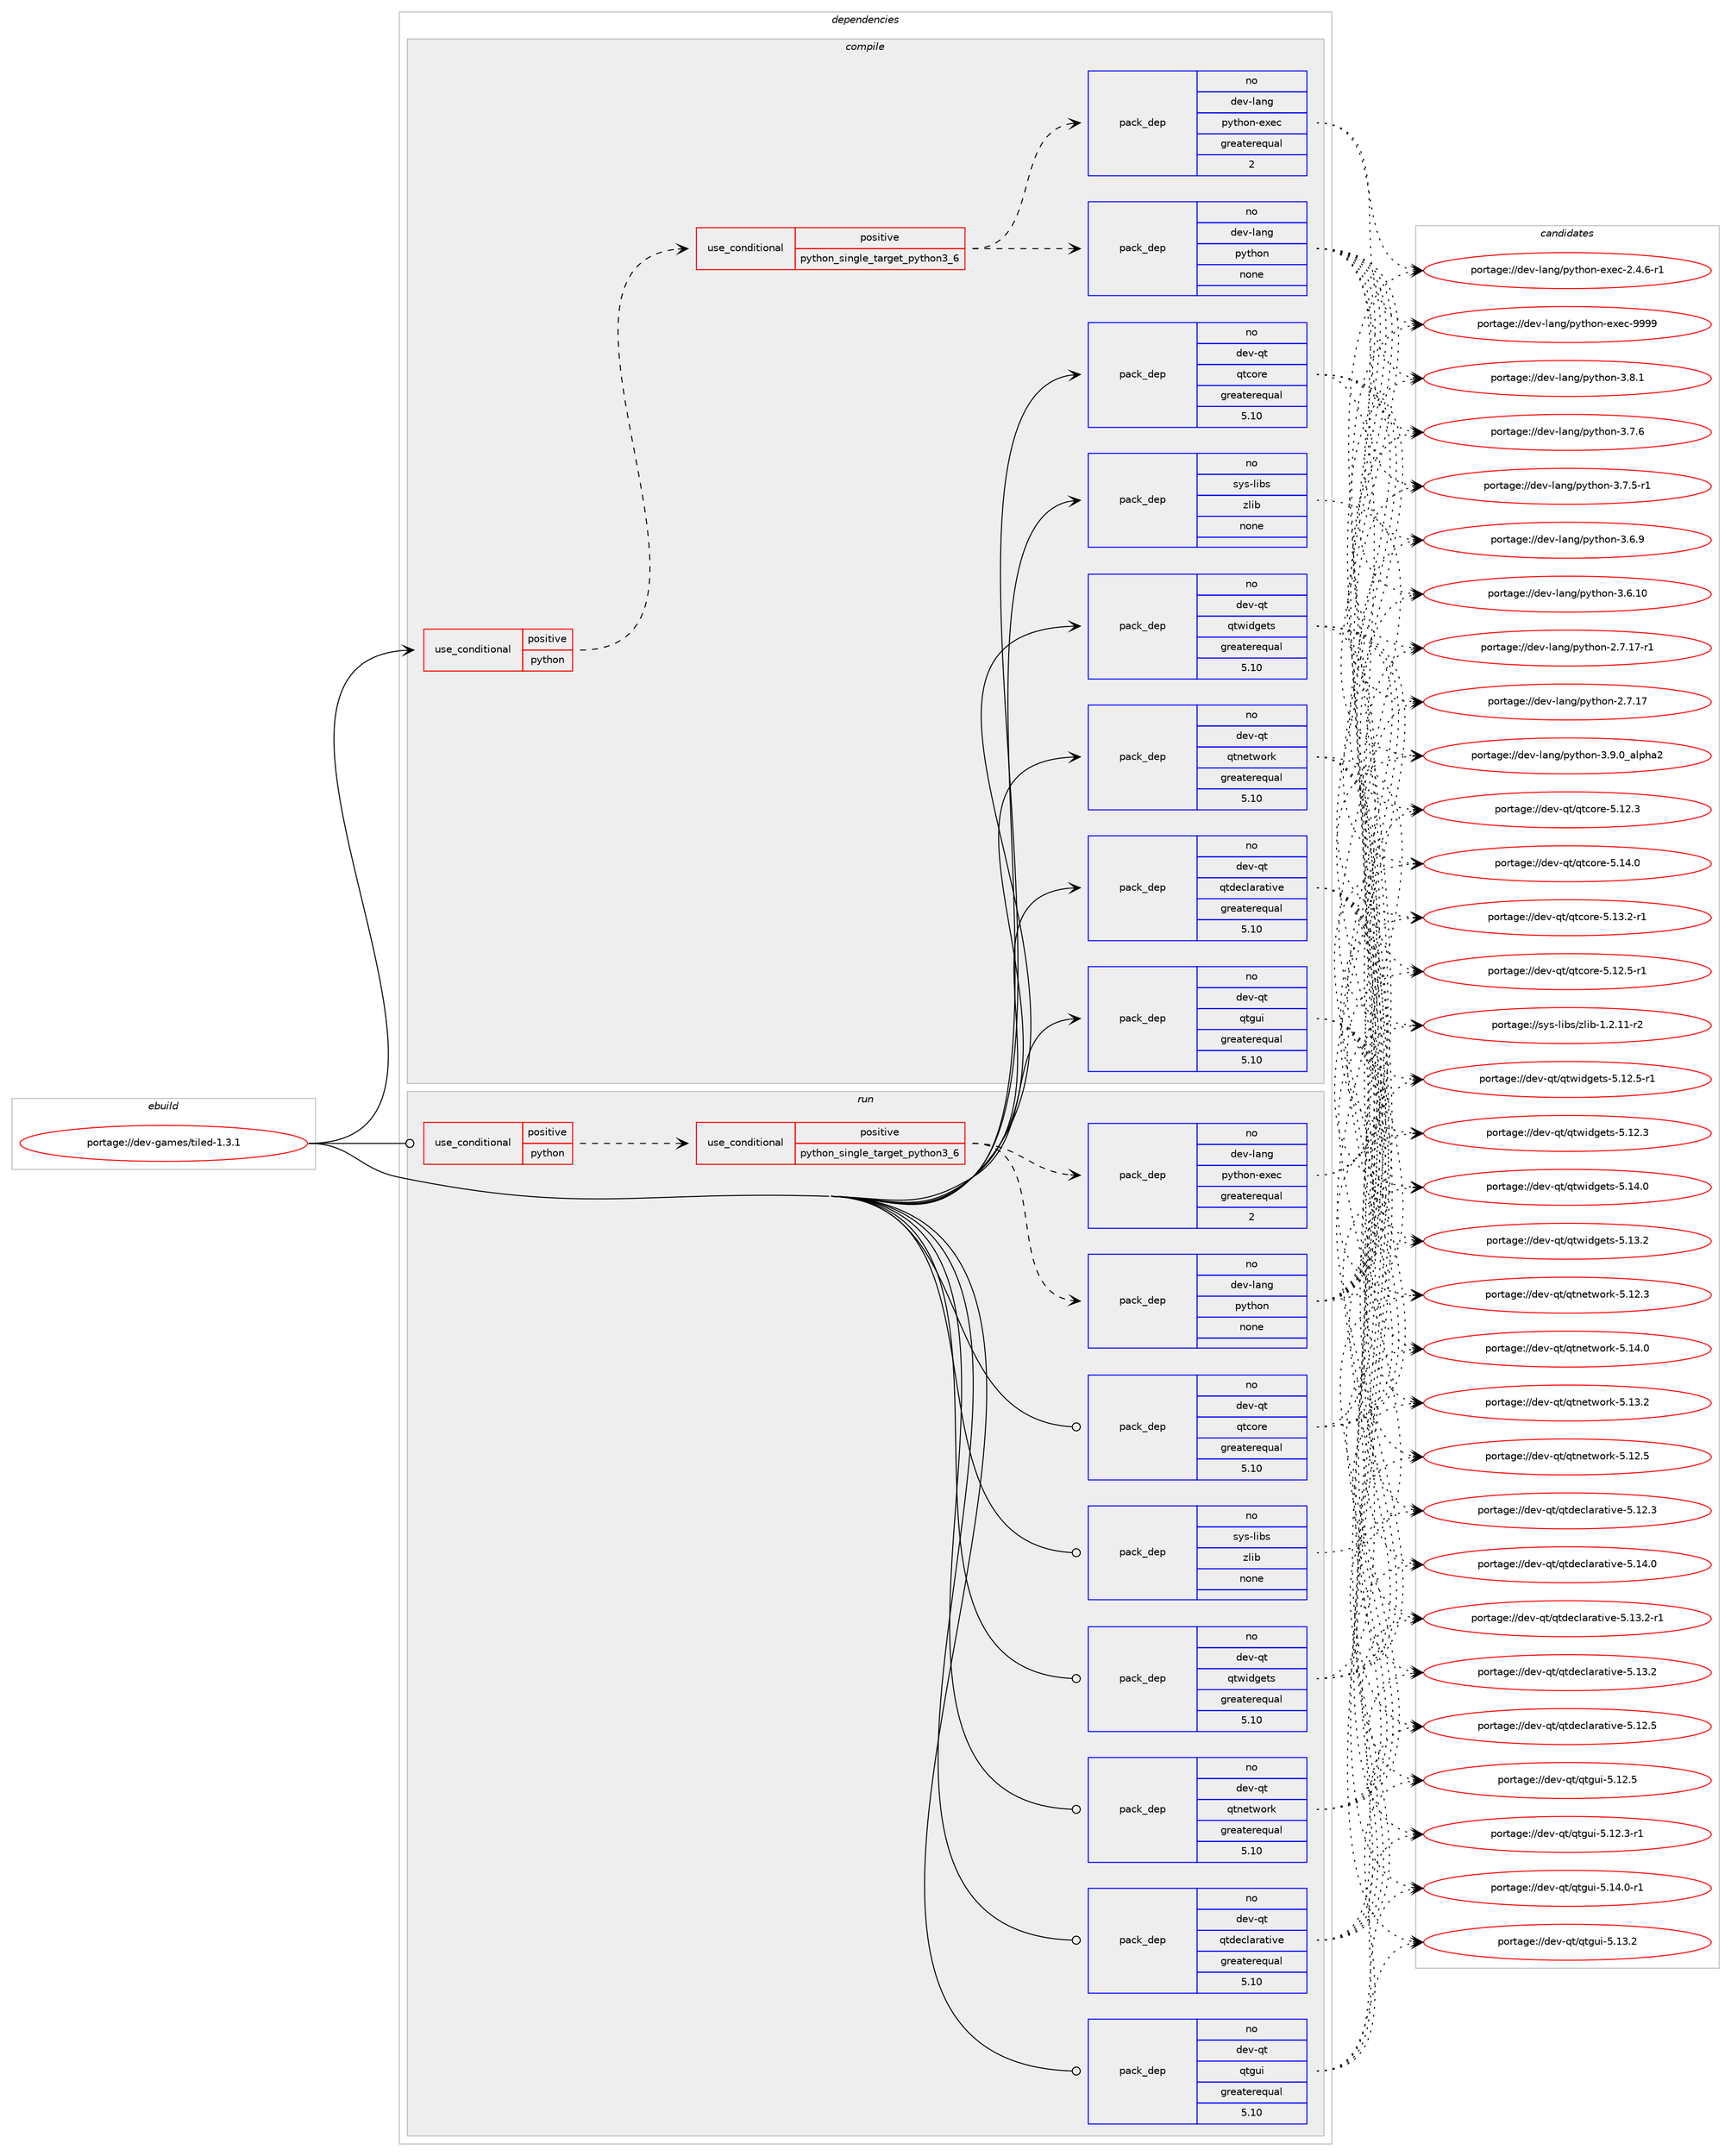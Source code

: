 digraph prolog {

# *************
# Graph options
# *************

newrank=true;
concentrate=true;
compound=true;
graph [rankdir=LR,fontname=Helvetica,fontsize=10,ranksep=1.5];#, ranksep=2.5, nodesep=0.2];
edge  [arrowhead=vee];
node  [fontname=Helvetica,fontsize=10];

# **********
# The ebuild
# **********

subgraph cluster_leftcol {
color=gray;
label=<<i>ebuild</i>>;
id [label="portage://dev-games/tiled-1.3.1", color=red, width=4, href="../dev-games/tiled-1.3.1.svg"];
}

# ****************
# The dependencies
# ****************

subgraph cluster_midcol {
color=gray;
label=<<i>dependencies</i>>;
subgraph cluster_compile {
fillcolor="#eeeeee";
style=filled;
label=<<i>compile</i>>;
subgraph cond135255 {
dependency573552 [label=<<TABLE BORDER="0" CELLBORDER="1" CELLSPACING="0" CELLPADDING="4"><TR><TD ROWSPAN="3" CELLPADDING="10">use_conditional</TD></TR><TR><TD>positive</TD></TR><TR><TD>python</TD></TR></TABLE>>, shape=none, color=red];
subgraph cond135256 {
dependency573553 [label=<<TABLE BORDER="0" CELLBORDER="1" CELLSPACING="0" CELLPADDING="4"><TR><TD ROWSPAN="3" CELLPADDING="10">use_conditional</TD></TR><TR><TD>positive</TD></TR><TR><TD>python_single_target_python3_6</TD></TR></TABLE>>, shape=none, color=red];
subgraph pack431157 {
dependency573554 [label=<<TABLE BORDER="0" CELLBORDER="1" CELLSPACING="0" CELLPADDING="4" WIDTH="220"><TR><TD ROWSPAN="6" CELLPADDING="30">pack_dep</TD></TR><TR><TD WIDTH="110">no</TD></TR><TR><TD>dev-lang</TD></TR><TR><TD>python</TD></TR><TR><TD>none</TD></TR><TR><TD></TD></TR></TABLE>>, shape=none, color=blue];
}
dependency573553:e -> dependency573554:w [weight=20,style="dashed",arrowhead="vee"];
subgraph pack431158 {
dependency573555 [label=<<TABLE BORDER="0" CELLBORDER="1" CELLSPACING="0" CELLPADDING="4" WIDTH="220"><TR><TD ROWSPAN="6" CELLPADDING="30">pack_dep</TD></TR><TR><TD WIDTH="110">no</TD></TR><TR><TD>dev-lang</TD></TR><TR><TD>python-exec</TD></TR><TR><TD>greaterequal</TD></TR><TR><TD>2</TD></TR></TABLE>>, shape=none, color=blue];
}
dependency573553:e -> dependency573555:w [weight=20,style="dashed",arrowhead="vee"];
}
dependency573552:e -> dependency573553:w [weight=20,style="dashed",arrowhead="vee"];
}
id:e -> dependency573552:w [weight=20,style="solid",arrowhead="vee"];
subgraph pack431159 {
dependency573556 [label=<<TABLE BORDER="0" CELLBORDER="1" CELLSPACING="0" CELLPADDING="4" WIDTH="220"><TR><TD ROWSPAN="6" CELLPADDING="30">pack_dep</TD></TR><TR><TD WIDTH="110">no</TD></TR><TR><TD>dev-qt</TD></TR><TR><TD>qtcore</TD></TR><TR><TD>greaterequal</TD></TR><TR><TD>5.10</TD></TR></TABLE>>, shape=none, color=blue];
}
id:e -> dependency573556:w [weight=20,style="solid",arrowhead="vee"];
subgraph pack431160 {
dependency573557 [label=<<TABLE BORDER="0" CELLBORDER="1" CELLSPACING="0" CELLPADDING="4" WIDTH="220"><TR><TD ROWSPAN="6" CELLPADDING="30">pack_dep</TD></TR><TR><TD WIDTH="110">no</TD></TR><TR><TD>dev-qt</TD></TR><TR><TD>qtdeclarative</TD></TR><TR><TD>greaterequal</TD></TR><TR><TD>5.10</TD></TR></TABLE>>, shape=none, color=blue];
}
id:e -> dependency573557:w [weight=20,style="solid",arrowhead="vee"];
subgraph pack431161 {
dependency573558 [label=<<TABLE BORDER="0" CELLBORDER="1" CELLSPACING="0" CELLPADDING="4" WIDTH="220"><TR><TD ROWSPAN="6" CELLPADDING="30">pack_dep</TD></TR><TR><TD WIDTH="110">no</TD></TR><TR><TD>dev-qt</TD></TR><TR><TD>qtgui</TD></TR><TR><TD>greaterequal</TD></TR><TR><TD>5.10</TD></TR></TABLE>>, shape=none, color=blue];
}
id:e -> dependency573558:w [weight=20,style="solid",arrowhead="vee"];
subgraph pack431162 {
dependency573559 [label=<<TABLE BORDER="0" CELLBORDER="1" CELLSPACING="0" CELLPADDING="4" WIDTH="220"><TR><TD ROWSPAN="6" CELLPADDING="30">pack_dep</TD></TR><TR><TD WIDTH="110">no</TD></TR><TR><TD>dev-qt</TD></TR><TR><TD>qtnetwork</TD></TR><TR><TD>greaterequal</TD></TR><TR><TD>5.10</TD></TR></TABLE>>, shape=none, color=blue];
}
id:e -> dependency573559:w [weight=20,style="solid",arrowhead="vee"];
subgraph pack431163 {
dependency573560 [label=<<TABLE BORDER="0" CELLBORDER="1" CELLSPACING="0" CELLPADDING="4" WIDTH="220"><TR><TD ROWSPAN="6" CELLPADDING="30">pack_dep</TD></TR><TR><TD WIDTH="110">no</TD></TR><TR><TD>dev-qt</TD></TR><TR><TD>qtwidgets</TD></TR><TR><TD>greaterequal</TD></TR><TR><TD>5.10</TD></TR></TABLE>>, shape=none, color=blue];
}
id:e -> dependency573560:w [weight=20,style="solid",arrowhead="vee"];
subgraph pack431164 {
dependency573561 [label=<<TABLE BORDER="0" CELLBORDER="1" CELLSPACING="0" CELLPADDING="4" WIDTH="220"><TR><TD ROWSPAN="6" CELLPADDING="30">pack_dep</TD></TR><TR><TD WIDTH="110">no</TD></TR><TR><TD>sys-libs</TD></TR><TR><TD>zlib</TD></TR><TR><TD>none</TD></TR><TR><TD></TD></TR></TABLE>>, shape=none, color=blue];
}
id:e -> dependency573561:w [weight=20,style="solid",arrowhead="vee"];
}
subgraph cluster_compileandrun {
fillcolor="#eeeeee";
style=filled;
label=<<i>compile and run</i>>;
}
subgraph cluster_run {
fillcolor="#eeeeee";
style=filled;
label=<<i>run</i>>;
subgraph cond135257 {
dependency573562 [label=<<TABLE BORDER="0" CELLBORDER="1" CELLSPACING="0" CELLPADDING="4"><TR><TD ROWSPAN="3" CELLPADDING="10">use_conditional</TD></TR><TR><TD>positive</TD></TR><TR><TD>python</TD></TR></TABLE>>, shape=none, color=red];
subgraph cond135258 {
dependency573563 [label=<<TABLE BORDER="0" CELLBORDER="1" CELLSPACING="0" CELLPADDING="4"><TR><TD ROWSPAN="3" CELLPADDING="10">use_conditional</TD></TR><TR><TD>positive</TD></TR><TR><TD>python_single_target_python3_6</TD></TR></TABLE>>, shape=none, color=red];
subgraph pack431165 {
dependency573564 [label=<<TABLE BORDER="0" CELLBORDER="1" CELLSPACING="0" CELLPADDING="4" WIDTH="220"><TR><TD ROWSPAN="6" CELLPADDING="30">pack_dep</TD></TR><TR><TD WIDTH="110">no</TD></TR><TR><TD>dev-lang</TD></TR><TR><TD>python</TD></TR><TR><TD>none</TD></TR><TR><TD></TD></TR></TABLE>>, shape=none, color=blue];
}
dependency573563:e -> dependency573564:w [weight=20,style="dashed",arrowhead="vee"];
subgraph pack431166 {
dependency573565 [label=<<TABLE BORDER="0" CELLBORDER="1" CELLSPACING="0" CELLPADDING="4" WIDTH="220"><TR><TD ROWSPAN="6" CELLPADDING="30">pack_dep</TD></TR><TR><TD WIDTH="110">no</TD></TR><TR><TD>dev-lang</TD></TR><TR><TD>python-exec</TD></TR><TR><TD>greaterequal</TD></TR><TR><TD>2</TD></TR></TABLE>>, shape=none, color=blue];
}
dependency573563:e -> dependency573565:w [weight=20,style="dashed",arrowhead="vee"];
}
dependency573562:e -> dependency573563:w [weight=20,style="dashed",arrowhead="vee"];
}
id:e -> dependency573562:w [weight=20,style="solid",arrowhead="odot"];
subgraph pack431167 {
dependency573566 [label=<<TABLE BORDER="0" CELLBORDER="1" CELLSPACING="0" CELLPADDING="4" WIDTH="220"><TR><TD ROWSPAN="6" CELLPADDING="30">pack_dep</TD></TR><TR><TD WIDTH="110">no</TD></TR><TR><TD>dev-qt</TD></TR><TR><TD>qtcore</TD></TR><TR><TD>greaterequal</TD></TR><TR><TD>5.10</TD></TR></TABLE>>, shape=none, color=blue];
}
id:e -> dependency573566:w [weight=20,style="solid",arrowhead="odot"];
subgraph pack431168 {
dependency573567 [label=<<TABLE BORDER="0" CELLBORDER="1" CELLSPACING="0" CELLPADDING="4" WIDTH="220"><TR><TD ROWSPAN="6" CELLPADDING="30">pack_dep</TD></TR><TR><TD WIDTH="110">no</TD></TR><TR><TD>dev-qt</TD></TR><TR><TD>qtdeclarative</TD></TR><TR><TD>greaterequal</TD></TR><TR><TD>5.10</TD></TR></TABLE>>, shape=none, color=blue];
}
id:e -> dependency573567:w [weight=20,style="solid",arrowhead="odot"];
subgraph pack431169 {
dependency573568 [label=<<TABLE BORDER="0" CELLBORDER="1" CELLSPACING="0" CELLPADDING="4" WIDTH="220"><TR><TD ROWSPAN="6" CELLPADDING="30">pack_dep</TD></TR><TR><TD WIDTH="110">no</TD></TR><TR><TD>dev-qt</TD></TR><TR><TD>qtgui</TD></TR><TR><TD>greaterequal</TD></TR><TR><TD>5.10</TD></TR></TABLE>>, shape=none, color=blue];
}
id:e -> dependency573568:w [weight=20,style="solid",arrowhead="odot"];
subgraph pack431170 {
dependency573569 [label=<<TABLE BORDER="0" CELLBORDER="1" CELLSPACING="0" CELLPADDING="4" WIDTH="220"><TR><TD ROWSPAN="6" CELLPADDING="30">pack_dep</TD></TR><TR><TD WIDTH="110">no</TD></TR><TR><TD>dev-qt</TD></TR><TR><TD>qtnetwork</TD></TR><TR><TD>greaterequal</TD></TR><TR><TD>5.10</TD></TR></TABLE>>, shape=none, color=blue];
}
id:e -> dependency573569:w [weight=20,style="solid",arrowhead="odot"];
subgraph pack431171 {
dependency573570 [label=<<TABLE BORDER="0" CELLBORDER="1" CELLSPACING="0" CELLPADDING="4" WIDTH="220"><TR><TD ROWSPAN="6" CELLPADDING="30">pack_dep</TD></TR><TR><TD WIDTH="110">no</TD></TR><TR><TD>dev-qt</TD></TR><TR><TD>qtwidgets</TD></TR><TR><TD>greaterequal</TD></TR><TR><TD>5.10</TD></TR></TABLE>>, shape=none, color=blue];
}
id:e -> dependency573570:w [weight=20,style="solid",arrowhead="odot"];
subgraph pack431172 {
dependency573571 [label=<<TABLE BORDER="0" CELLBORDER="1" CELLSPACING="0" CELLPADDING="4" WIDTH="220"><TR><TD ROWSPAN="6" CELLPADDING="30">pack_dep</TD></TR><TR><TD WIDTH="110">no</TD></TR><TR><TD>sys-libs</TD></TR><TR><TD>zlib</TD></TR><TR><TD>none</TD></TR><TR><TD></TD></TR></TABLE>>, shape=none, color=blue];
}
id:e -> dependency573571:w [weight=20,style="solid",arrowhead="odot"];
}
}

# **************
# The candidates
# **************

subgraph cluster_choices {
rank=same;
color=gray;
label=<<i>candidates</i>>;

subgraph choice431157 {
color=black;
nodesep=1;
choice10010111845108971101034711212111610411111045514657464895971081121049750 [label="portage://dev-lang/python-3.9.0_alpha2", color=red, width=4,href="../dev-lang/python-3.9.0_alpha2.svg"];
choice100101118451089711010347112121116104111110455146564649 [label="portage://dev-lang/python-3.8.1", color=red, width=4,href="../dev-lang/python-3.8.1.svg"];
choice100101118451089711010347112121116104111110455146554654 [label="portage://dev-lang/python-3.7.6", color=red, width=4,href="../dev-lang/python-3.7.6.svg"];
choice1001011184510897110103471121211161041111104551465546534511449 [label="portage://dev-lang/python-3.7.5-r1", color=red, width=4,href="../dev-lang/python-3.7.5-r1.svg"];
choice100101118451089711010347112121116104111110455146544657 [label="portage://dev-lang/python-3.6.9", color=red, width=4,href="../dev-lang/python-3.6.9.svg"];
choice10010111845108971101034711212111610411111045514654464948 [label="portage://dev-lang/python-3.6.10", color=red, width=4,href="../dev-lang/python-3.6.10.svg"];
choice100101118451089711010347112121116104111110455046554649554511449 [label="portage://dev-lang/python-2.7.17-r1", color=red, width=4,href="../dev-lang/python-2.7.17-r1.svg"];
choice10010111845108971101034711212111610411111045504655464955 [label="portage://dev-lang/python-2.7.17", color=red, width=4,href="../dev-lang/python-2.7.17.svg"];
dependency573554:e -> choice10010111845108971101034711212111610411111045514657464895971081121049750:w [style=dotted,weight="100"];
dependency573554:e -> choice100101118451089711010347112121116104111110455146564649:w [style=dotted,weight="100"];
dependency573554:e -> choice100101118451089711010347112121116104111110455146554654:w [style=dotted,weight="100"];
dependency573554:e -> choice1001011184510897110103471121211161041111104551465546534511449:w [style=dotted,weight="100"];
dependency573554:e -> choice100101118451089711010347112121116104111110455146544657:w [style=dotted,weight="100"];
dependency573554:e -> choice10010111845108971101034711212111610411111045514654464948:w [style=dotted,weight="100"];
dependency573554:e -> choice100101118451089711010347112121116104111110455046554649554511449:w [style=dotted,weight="100"];
dependency573554:e -> choice10010111845108971101034711212111610411111045504655464955:w [style=dotted,weight="100"];
}
subgraph choice431158 {
color=black;
nodesep=1;
choice10010111845108971101034711212111610411111045101120101994557575757 [label="portage://dev-lang/python-exec-9999", color=red, width=4,href="../dev-lang/python-exec-9999.svg"];
choice10010111845108971101034711212111610411111045101120101994550465246544511449 [label="portage://dev-lang/python-exec-2.4.6-r1", color=red, width=4,href="../dev-lang/python-exec-2.4.6-r1.svg"];
dependency573555:e -> choice10010111845108971101034711212111610411111045101120101994557575757:w [style=dotted,weight="100"];
dependency573555:e -> choice10010111845108971101034711212111610411111045101120101994550465246544511449:w [style=dotted,weight="100"];
}
subgraph choice431159 {
color=black;
nodesep=1;
choice10010111845113116471131169911111410145534649524648 [label="portage://dev-qt/qtcore-5.14.0", color=red, width=4,href="../dev-qt/qtcore-5.14.0.svg"];
choice100101118451131164711311699111114101455346495146504511449 [label="portage://dev-qt/qtcore-5.13.2-r1", color=red, width=4,href="../dev-qt/qtcore-5.13.2-r1.svg"];
choice100101118451131164711311699111114101455346495046534511449 [label="portage://dev-qt/qtcore-5.12.5-r1", color=red, width=4,href="../dev-qt/qtcore-5.12.5-r1.svg"];
choice10010111845113116471131169911111410145534649504651 [label="portage://dev-qt/qtcore-5.12.3", color=red, width=4,href="../dev-qt/qtcore-5.12.3.svg"];
dependency573556:e -> choice10010111845113116471131169911111410145534649524648:w [style=dotted,weight="100"];
dependency573556:e -> choice100101118451131164711311699111114101455346495146504511449:w [style=dotted,weight="100"];
dependency573556:e -> choice100101118451131164711311699111114101455346495046534511449:w [style=dotted,weight="100"];
dependency573556:e -> choice10010111845113116471131169911111410145534649504651:w [style=dotted,weight="100"];
}
subgraph choice431160 {
color=black;
nodesep=1;
choice100101118451131164711311610010199108971149711610511810145534649524648 [label="portage://dev-qt/qtdeclarative-5.14.0", color=red, width=4,href="../dev-qt/qtdeclarative-5.14.0.svg"];
choice1001011184511311647113116100101991089711497116105118101455346495146504511449 [label="portage://dev-qt/qtdeclarative-5.13.2-r1", color=red, width=4,href="../dev-qt/qtdeclarative-5.13.2-r1.svg"];
choice100101118451131164711311610010199108971149711610511810145534649514650 [label="portage://dev-qt/qtdeclarative-5.13.2", color=red, width=4,href="../dev-qt/qtdeclarative-5.13.2.svg"];
choice100101118451131164711311610010199108971149711610511810145534649504653 [label="portage://dev-qt/qtdeclarative-5.12.5", color=red, width=4,href="../dev-qt/qtdeclarative-5.12.5.svg"];
choice100101118451131164711311610010199108971149711610511810145534649504651 [label="portage://dev-qt/qtdeclarative-5.12.3", color=red, width=4,href="../dev-qt/qtdeclarative-5.12.3.svg"];
dependency573557:e -> choice100101118451131164711311610010199108971149711610511810145534649524648:w [style=dotted,weight="100"];
dependency573557:e -> choice1001011184511311647113116100101991089711497116105118101455346495146504511449:w [style=dotted,weight="100"];
dependency573557:e -> choice100101118451131164711311610010199108971149711610511810145534649514650:w [style=dotted,weight="100"];
dependency573557:e -> choice100101118451131164711311610010199108971149711610511810145534649504653:w [style=dotted,weight="100"];
dependency573557:e -> choice100101118451131164711311610010199108971149711610511810145534649504651:w [style=dotted,weight="100"];
}
subgraph choice431161 {
color=black;
nodesep=1;
choice1001011184511311647113116103117105455346495246484511449 [label="portage://dev-qt/qtgui-5.14.0-r1", color=red, width=4,href="../dev-qt/qtgui-5.14.0-r1.svg"];
choice100101118451131164711311610311710545534649514650 [label="portage://dev-qt/qtgui-5.13.2", color=red, width=4,href="../dev-qt/qtgui-5.13.2.svg"];
choice100101118451131164711311610311710545534649504653 [label="portage://dev-qt/qtgui-5.12.5", color=red, width=4,href="../dev-qt/qtgui-5.12.5.svg"];
choice1001011184511311647113116103117105455346495046514511449 [label="portage://dev-qt/qtgui-5.12.3-r1", color=red, width=4,href="../dev-qt/qtgui-5.12.3-r1.svg"];
dependency573558:e -> choice1001011184511311647113116103117105455346495246484511449:w [style=dotted,weight="100"];
dependency573558:e -> choice100101118451131164711311610311710545534649514650:w [style=dotted,weight="100"];
dependency573558:e -> choice100101118451131164711311610311710545534649504653:w [style=dotted,weight="100"];
dependency573558:e -> choice1001011184511311647113116103117105455346495046514511449:w [style=dotted,weight="100"];
}
subgraph choice431162 {
color=black;
nodesep=1;
choice100101118451131164711311611010111611911111410745534649524648 [label="portage://dev-qt/qtnetwork-5.14.0", color=red, width=4,href="../dev-qt/qtnetwork-5.14.0.svg"];
choice100101118451131164711311611010111611911111410745534649514650 [label="portage://dev-qt/qtnetwork-5.13.2", color=red, width=4,href="../dev-qt/qtnetwork-5.13.2.svg"];
choice100101118451131164711311611010111611911111410745534649504653 [label="portage://dev-qt/qtnetwork-5.12.5", color=red, width=4,href="../dev-qt/qtnetwork-5.12.5.svg"];
choice100101118451131164711311611010111611911111410745534649504651 [label="portage://dev-qt/qtnetwork-5.12.3", color=red, width=4,href="../dev-qt/qtnetwork-5.12.3.svg"];
dependency573559:e -> choice100101118451131164711311611010111611911111410745534649524648:w [style=dotted,weight="100"];
dependency573559:e -> choice100101118451131164711311611010111611911111410745534649514650:w [style=dotted,weight="100"];
dependency573559:e -> choice100101118451131164711311611010111611911111410745534649504653:w [style=dotted,weight="100"];
dependency573559:e -> choice100101118451131164711311611010111611911111410745534649504651:w [style=dotted,weight="100"];
}
subgraph choice431163 {
color=black;
nodesep=1;
choice100101118451131164711311611910510010310111611545534649524648 [label="portage://dev-qt/qtwidgets-5.14.0", color=red, width=4,href="../dev-qt/qtwidgets-5.14.0.svg"];
choice100101118451131164711311611910510010310111611545534649514650 [label="portage://dev-qt/qtwidgets-5.13.2", color=red, width=4,href="../dev-qt/qtwidgets-5.13.2.svg"];
choice1001011184511311647113116119105100103101116115455346495046534511449 [label="portage://dev-qt/qtwidgets-5.12.5-r1", color=red, width=4,href="../dev-qt/qtwidgets-5.12.5-r1.svg"];
choice100101118451131164711311611910510010310111611545534649504651 [label="portage://dev-qt/qtwidgets-5.12.3", color=red, width=4,href="../dev-qt/qtwidgets-5.12.3.svg"];
dependency573560:e -> choice100101118451131164711311611910510010310111611545534649524648:w [style=dotted,weight="100"];
dependency573560:e -> choice100101118451131164711311611910510010310111611545534649514650:w [style=dotted,weight="100"];
dependency573560:e -> choice1001011184511311647113116119105100103101116115455346495046534511449:w [style=dotted,weight="100"];
dependency573560:e -> choice100101118451131164711311611910510010310111611545534649504651:w [style=dotted,weight="100"];
}
subgraph choice431164 {
color=black;
nodesep=1;
choice11512111545108105981154712210810598454946504649494511450 [label="portage://sys-libs/zlib-1.2.11-r2", color=red, width=4,href="../sys-libs/zlib-1.2.11-r2.svg"];
dependency573561:e -> choice11512111545108105981154712210810598454946504649494511450:w [style=dotted,weight="100"];
}
subgraph choice431165 {
color=black;
nodesep=1;
choice10010111845108971101034711212111610411111045514657464895971081121049750 [label="portage://dev-lang/python-3.9.0_alpha2", color=red, width=4,href="../dev-lang/python-3.9.0_alpha2.svg"];
choice100101118451089711010347112121116104111110455146564649 [label="portage://dev-lang/python-3.8.1", color=red, width=4,href="../dev-lang/python-3.8.1.svg"];
choice100101118451089711010347112121116104111110455146554654 [label="portage://dev-lang/python-3.7.6", color=red, width=4,href="../dev-lang/python-3.7.6.svg"];
choice1001011184510897110103471121211161041111104551465546534511449 [label="portage://dev-lang/python-3.7.5-r1", color=red, width=4,href="../dev-lang/python-3.7.5-r1.svg"];
choice100101118451089711010347112121116104111110455146544657 [label="portage://dev-lang/python-3.6.9", color=red, width=4,href="../dev-lang/python-3.6.9.svg"];
choice10010111845108971101034711212111610411111045514654464948 [label="portage://dev-lang/python-3.6.10", color=red, width=4,href="../dev-lang/python-3.6.10.svg"];
choice100101118451089711010347112121116104111110455046554649554511449 [label="portage://dev-lang/python-2.7.17-r1", color=red, width=4,href="../dev-lang/python-2.7.17-r1.svg"];
choice10010111845108971101034711212111610411111045504655464955 [label="portage://dev-lang/python-2.7.17", color=red, width=4,href="../dev-lang/python-2.7.17.svg"];
dependency573564:e -> choice10010111845108971101034711212111610411111045514657464895971081121049750:w [style=dotted,weight="100"];
dependency573564:e -> choice100101118451089711010347112121116104111110455146564649:w [style=dotted,weight="100"];
dependency573564:e -> choice100101118451089711010347112121116104111110455146554654:w [style=dotted,weight="100"];
dependency573564:e -> choice1001011184510897110103471121211161041111104551465546534511449:w [style=dotted,weight="100"];
dependency573564:e -> choice100101118451089711010347112121116104111110455146544657:w [style=dotted,weight="100"];
dependency573564:e -> choice10010111845108971101034711212111610411111045514654464948:w [style=dotted,weight="100"];
dependency573564:e -> choice100101118451089711010347112121116104111110455046554649554511449:w [style=dotted,weight="100"];
dependency573564:e -> choice10010111845108971101034711212111610411111045504655464955:w [style=dotted,weight="100"];
}
subgraph choice431166 {
color=black;
nodesep=1;
choice10010111845108971101034711212111610411111045101120101994557575757 [label="portage://dev-lang/python-exec-9999", color=red, width=4,href="../dev-lang/python-exec-9999.svg"];
choice10010111845108971101034711212111610411111045101120101994550465246544511449 [label="portage://dev-lang/python-exec-2.4.6-r1", color=red, width=4,href="../dev-lang/python-exec-2.4.6-r1.svg"];
dependency573565:e -> choice10010111845108971101034711212111610411111045101120101994557575757:w [style=dotted,weight="100"];
dependency573565:e -> choice10010111845108971101034711212111610411111045101120101994550465246544511449:w [style=dotted,weight="100"];
}
subgraph choice431167 {
color=black;
nodesep=1;
choice10010111845113116471131169911111410145534649524648 [label="portage://dev-qt/qtcore-5.14.0", color=red, width=4,href="../dev-qt/qtcore-5.14.0.svg"];
choice100101118451131164711311699111114101455346495146504511449 [label="portage://dev-qt/qtcore-5.13.2-r1", color=red, width=4,href="../dev-qt/qtcore-5.13.2-r1.svg"];
choice100101118451131164711311699111114101455346495046534511449 [label="portage://dev-qt/qtcore-5.12.5-r1", color=red, width=4,href="../dev-qt/qtcore-5.12.5-r1.svg"];
choice10010111845113116471131169911111410145534649504651 [label="portage://dev-qt/qtcore-5.12.3", color=red, width=4,href="../dev-qt/qtcore-5.12.3.svg"];
dependency573566:e -> choice10010111845113116471131169911111410145534649524648:w [style=dotted,weight="100"];
dependency573566:e -> choice100101118451131164711311699111114101455346495146504511449:w [style=dotted,weight="100"];
dependency573566:e -> choice100101118451131164711311699111114101455346495046534511449:w [style=dotted,weight="100"];
dependency573566:e -> choice10010111845113116471131169911111410145534649504651:w [style=dotted,weight="100"];
}
subgraph choice431168 {
color=black;
nodesep=1;
choice100101118451131164711311610010199108971149711610511810145534649524648 [label="portage://dev-qt/qtdeclarative-5.14.0", color=red, width=4,href="../dev-qt/qtdeclarative-5.14.0.svg"];
choice1001011184511311647113116100101991089711497116105118101455346495146504511449 [label="portage://dev-qt/qtdeclarative-5.13.2-r1", color=red, width=4,href="../dev-qt/qtdeclarative-5.13.2-r1.svg"];
choice100101118451131164711311610010199108971149711610511810145534649514650 [label="portage://dev-qt/qtdeclarative-5.13.2", color=red, width=4,href="../dev-qt/qtdeclarative-5.13.2.svg"];
choice100101118451131164711311610010199108971149711610511810145534649504653 [label="portage://dev-qt/qtdeclarative-5.12.5", color=red, width=4,href="../dev-qt/qtdeclarative-5.12.5.svg"];
choice100101118451131164711311610010199108971149711610511810145534649504651 [label="portage://dev-qt/qtdeclarative-5.12.3", color=red, width=4,href="../dev-qt/qtdeclarative-5.12.3.svg"];
dependency573567:e -> choice100101118451131164711311610010199108971149711610511810145534649524648:w [style=dotted,weight="100"];
dependency573567:e -> choice1001011184511311647113116100101991089711497116105118101455346495146504511449:w [style=dotted,weight="100"];
dependency573567:e -> choice100101118451131164711311610010199108971149711610511810145534649514650:w [style=dotted,weight="100"];
dependency573567:e -> choice100101118451131164711311610010199108971149711610511810145534649504653:w [style=dotted,weight="100"];
dependency573567:e -> choice100101118451131164711311610010199108971149711610511810145534649504651:w [style=dotted,weight="100"];
}
subgraph choice431169 {
color=black;
nodesep=1;
choice1001011184511311647113116103117105455346495246484511449 [label="portage://dev-qt/qtgui-5.14.0-r1", color=red, width=4,href="../dev-qt/qtgui-5.14.0-r1.svg"];
choice100101118451131164711311610311710545534649514650 [label="portage://dev-qt/qtgui-5.13.2", color=red, width=4,href="../dev-qt/qtgui-5.13.2.svg"];
choice100101118451131164711311610311710545534649504653 [label="portage://dev-qt/qtgui-5.12.5", color=red, width=4,href="../dev-qt/qtgui-5.12.5.svg"];
choice1001011184511311647113116103117105455346495046514511449 [label="portage://dev-qt/qtgui-5.12.3-r1", color=red, width=4,href="../dev-qt/qtgui-5.12.3-r1.svg"];
dependency573568:e -> choice1001011184511311647113116103117105455346495246484511449:w [style=dotted,weight="100"];
dependency573568:e -> choice100101118451131164711311610311710545534649514650:w [style=dotted,weight="100"];
dependency573568:e -> choice100101118451131164711311610311710545534649504653:w [style=dotted,weight="100"];
dependency573568:e -> choice1001011184511311647113116103117105455346495046514511449:w [style=dotted,weight="100"];
}
subgraph choice431170 {
color=black;
nodesep=1;
choice100101118451131164711311611010111611911111410745534649524648 [label="portage://dev-qt/qtnetwork-5.14.0", color=red, width=4,href="../dev-qt/qtnetwork-5.14.0.svg"];
choice100101118451131164711311611010111611911111410745534649514650 [label="portage://dev-qt/qtnetwork-5.13.2", color=red, width=4,href="../dev-qt/qtnetwork-5.13.2.svg"];
choice100101118451131164711311611010111611911111410745534649504653 [label="portage://dev-qt/qtnetwork-5.12.5", color=red, width=4,href="../dev-qt/qtnetwork-5.12.5.svg"];
choice100101118451131164711311611010111611911111410745534649504651 [label="portage://dev-qt/qtnetwork-5.12.3", color=red, width=4,href="../dev-qt/qtnetwork-5.12.3.svg"];
dependency573569:e -> choice100101118451131164711311611010111611911111410745534649524648:w [style=dotted,weight="100"];
dependency573569:e -> choice100101118451131164711311611010111611911111410745534649514650:w [style=dotted,weight="100"];
dependency573569:e -> choice100101118451131164711311611010111611911111410745534649504653:w [style=dotted,weight="100"];
dependency573569:e -> choice100101118451131164711311611010111611911111410745534649504651:w [style=dotted,weight="100"];
}
subgraph choice431171 {
color=black;
nodesep=1;
choice100101118451131164711311611910510010310111611545534649524648 [label="portage://dev-qt/qtwidgets-5.14.0", color=red, width=4,href="../dev-qt/qtwidgets-5.14.0.svg"];
choice100101118451131164711311611910510010310111611545534649514650 [label="portage://dev-qt/qtwidgets-5.13.2", color=red, width=4,href="../dev-qt/qtwidgets-5.13.2.svg"];
choice1001011184511311647113116119105100103101116115455346495046534511449 [label="portage://dev-qt/qtwidgets-5.12.5-r1", color=red, width=4,href="../dev-qt/qtwidgets-5.12.5-r1.svg"];
choice100101118451131164711311611910510010310111611545534649504651 [label="portage://dev-qt/qtwidgets-5.12.3", color=red, width=4,href="../dev-qt/qtwidgets-5.12.3.svg"];
dependency573570:e -> choice100101118451131164711311611910510010310111611545534649524648:w [style=dotted,weight="100"];
dependency573570:e -> choice100101118451131164711311611910510010310111611545534649514650:w [style=dotted,weight="100"];
dependency573570:e -> choice1001011184511311647113116119105100103101116115455346495046534511449:w [style=dotted,weight="100"];
dependency573570:e -> choice100101118451131164711311611910510010310111611545534649504651:w [style=dotted,weight="100"];
}
subgraph choice431172 {
color=black;
nodesep=1;
choice11512111545108105981154712210810598454946504649494511450 [label="portage://sys-libs/zlib-1.2.11-r2", color=red, width=4,href="../sys-libs/zlib-1.2.11-r2.svg"];
dependency573571:e -> choice11512111545108105981154712210810598454946504649494511450:w [style=dotted,weight="100"];
}
}

}
